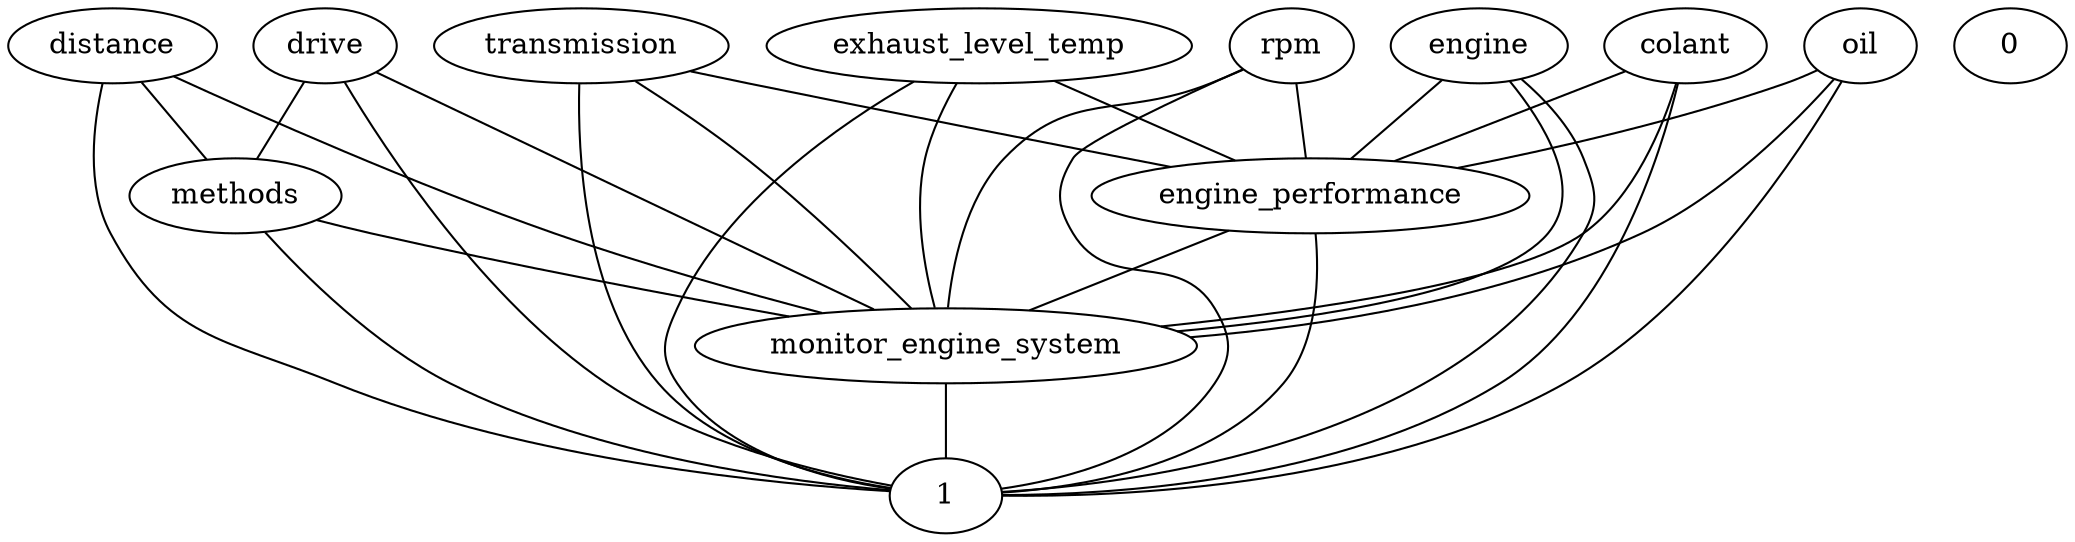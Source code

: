 graph G {
  transmission;
  exhaust_level_temp;
  distance;
  drive;
  rpm;
  engine;
  colant;
  methods;
  engine_performance;
  oil;
  0;
  monitor_engine_system;
  1;
  exhaust_level_temp -- engine_performance;
  monitor_engine_system -- 1;
  engine_performance -- monitor_engine_system;
  rpm -- engine_performance;
  distance -- methods;
  drive -- methods;
  transmission -- engine_performance;
  exhaust_level_temp -- monitor_engine_system;
  rpm -- monitor_engine_system;
  engine -- engine_performance;
  engine -- monitor_engine_system;
  colant -- engine_performance;
  colant -- monitor_engine_system;
  methods -- monitor_engine_system;
  methods -- 1;
  engine_performance -- 1;
  oil -- engine_performance;
  oil -- monitor_engine_system;
  transmission -- monitor_engine_system;
  transmission -- 1;
  exhaust_level_temp -- 1;
  distance -- monitor_engine_system;
  distance -- 1;
  drive -- monitor_engine_system;
  drive -- 1;
  rpm -- 1;
  engine -- 1;
  colant -- 1;
  oil -- 1;
}
